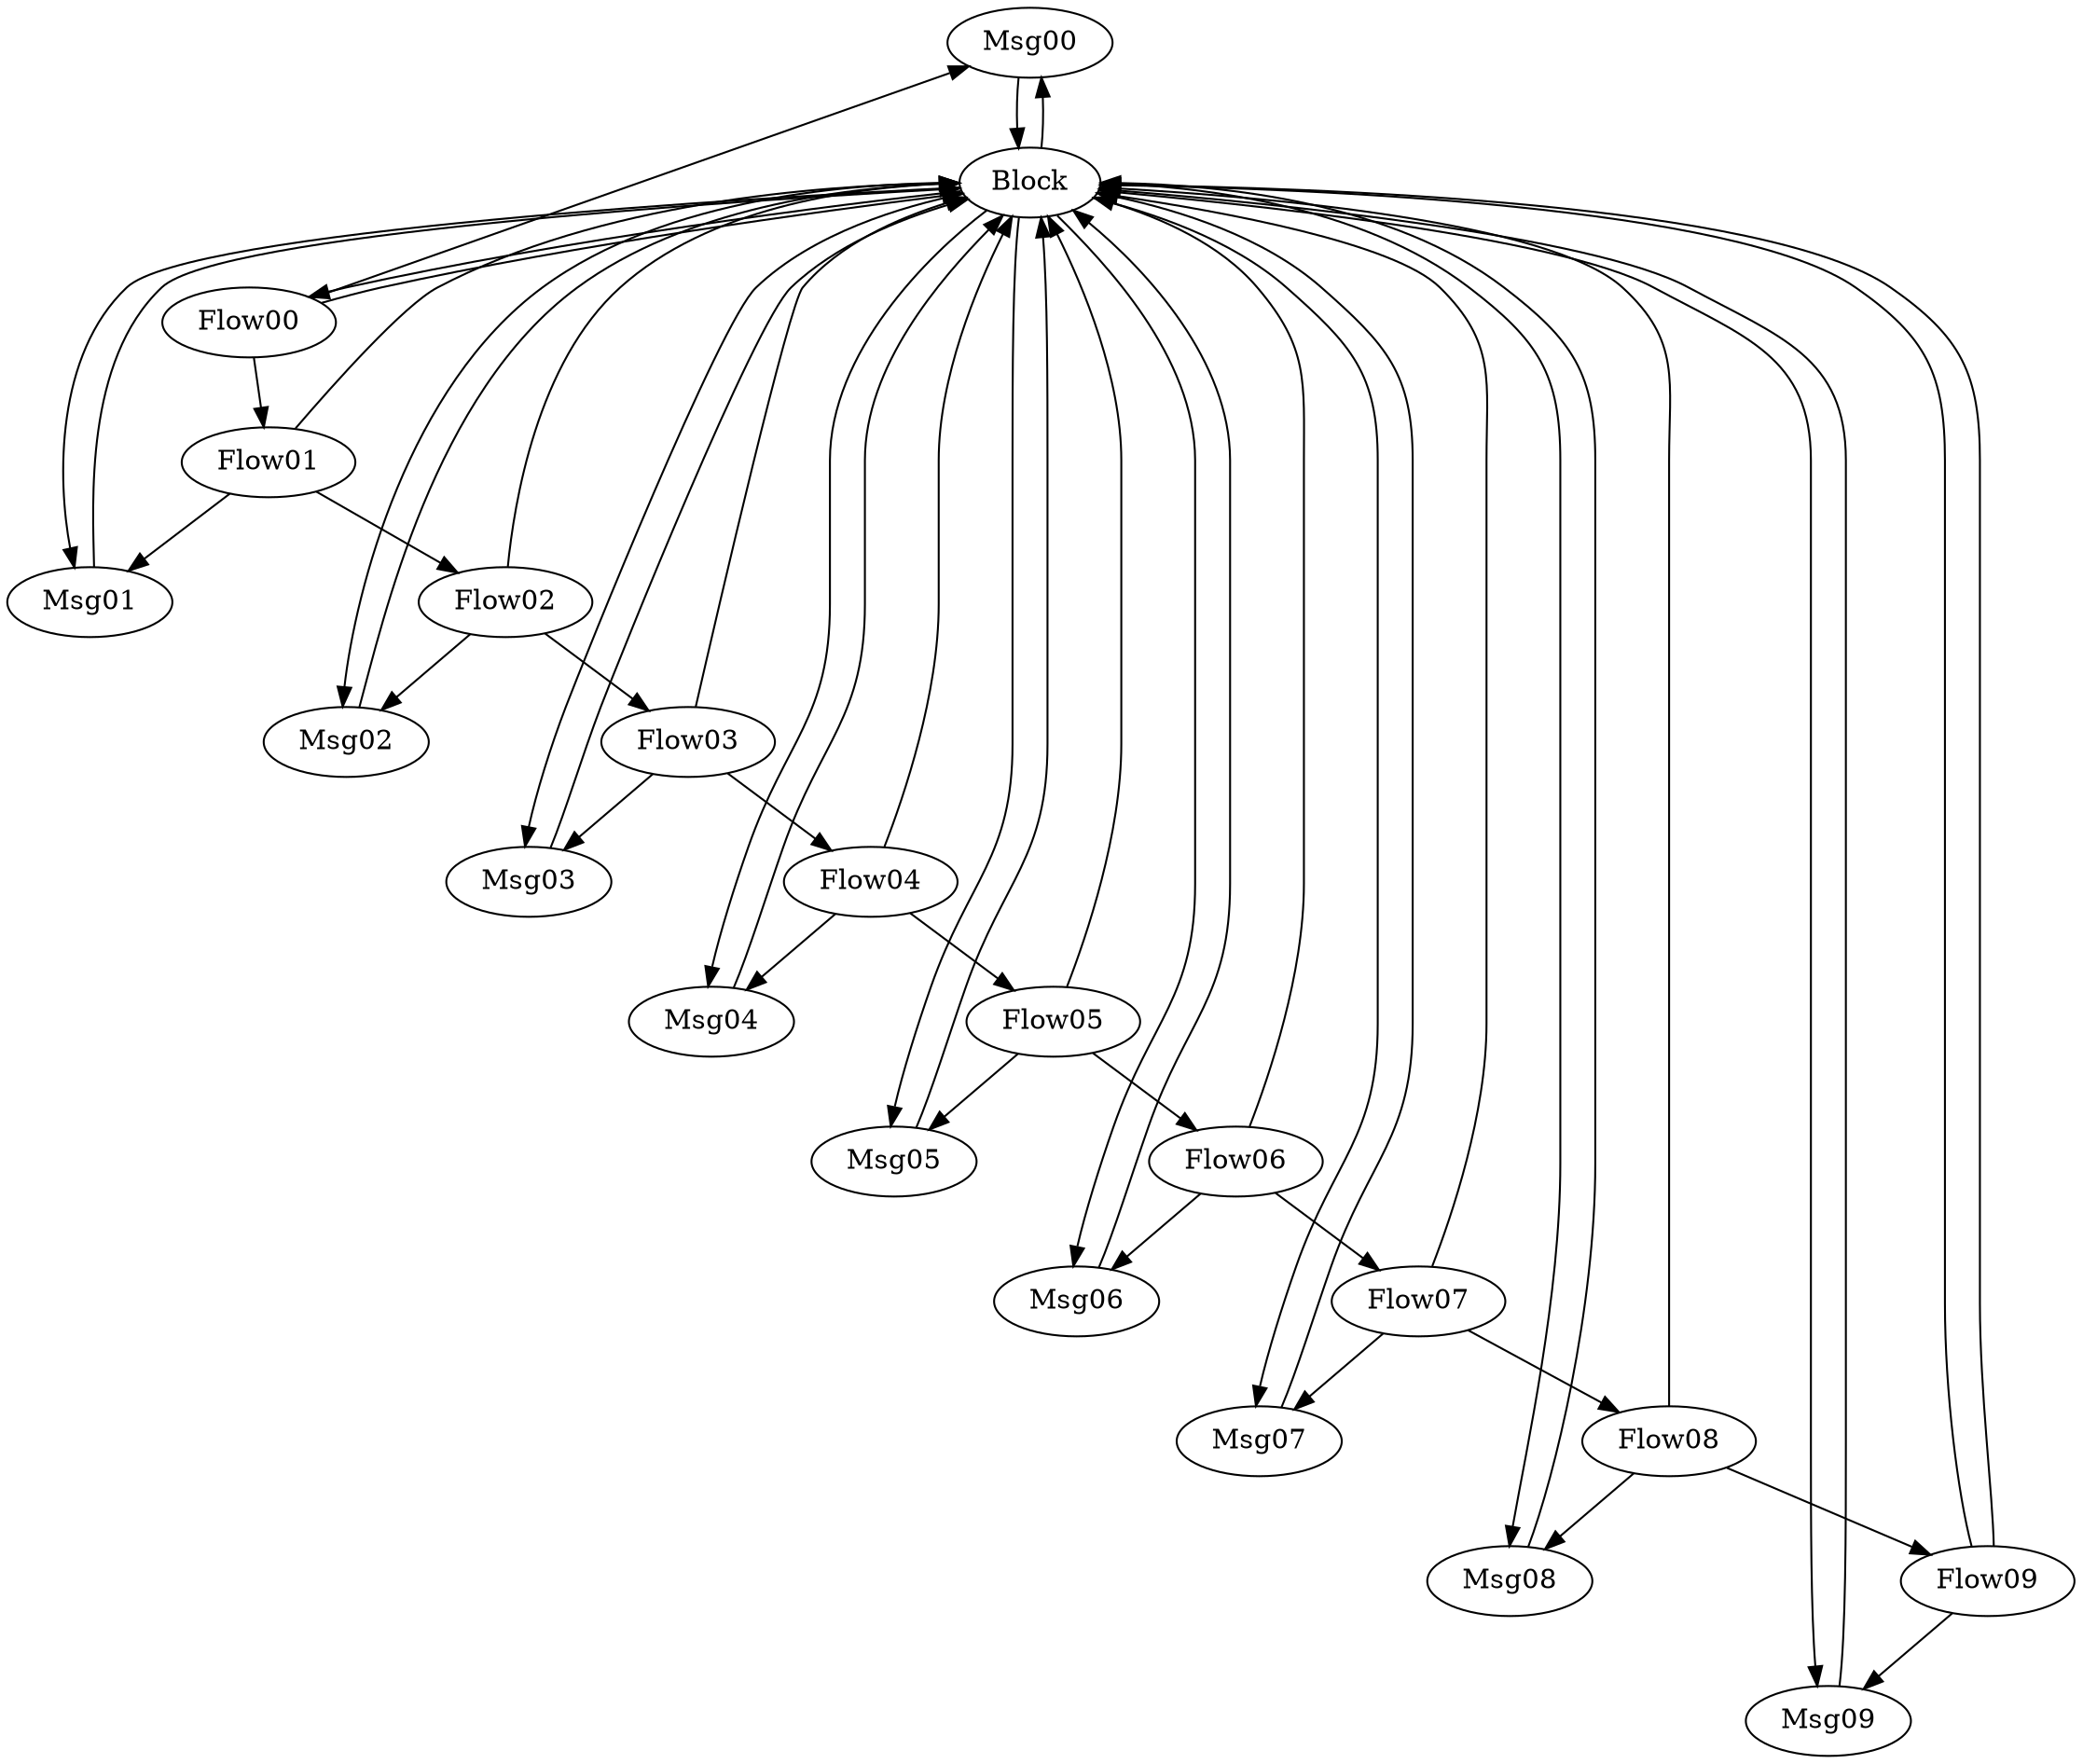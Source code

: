 digraph "altdst-10" {
  node[cpu=0 fid=1 pattern="P-altdst-10" toffs=0 tvalid=0 vabs=0]
  Msg00 [type=tmsg par=0 evtno=10]
  Msg01 [type=tmsg par=1 evtno=11]
  Msg02 [type=tmsg par=2 evtno=12]
  Msg03 [type=tmsg par=3 evtno=13]
  Msg04 [type=tmsg par=4 evtno=14]
  Msg05 [type=tmsg par=5 evtno=15]
  Msg06 [type=tmsg par=6 evtno=16]
  Msg07 [type=tmsg par=7 evtno=17]
  Msg08 [type=tmsg par=8 evtno=18]
  Msg09 [type=tmsg par=9 evtno=19]
  Block [type=block tperiod=10000000 patexit=1 qlo=1 qhi=1 qil=1]
  Flow00 [type=flow prio=0 qty=1 patentry=1]
  Flow01 [type=flow prio=0 qty=1]
  Flow02 [type=flow prio=0 qty=1]
  Flow03 [type=flow prio=0 qty=1]
  Flow04 [type=flow prio=1 qty=1]
  Flow05 [type=flow prio=1 qty=1]
  Flow06 [type=flow prio=1 qty=1]
  Flow07 [type=flow prio=1 qty=1]
  Flow08 [type=flow prio=2 qty=1]
  Flow09 [type=flow prio=2 qty=1]
  Block -> Flow00 -> Flow01 -> Flow02 -> Flow03 -> Flow04 -> Flow05 -> Flow06 -> Flow07 -> Flow08 -> Flow09 -> Block [type=defdst]
  Msg00 -> Block [type=defdst]
  Msg01 -> Block [type=defdst]
  Msg02 -> Block [type=defdst]
  Msg03 -> Block [type=defdst]
  Msg04 -> Block [type=defdst]
  Msg05 -> Block [type=defdst]
  Msg06 -> Block [type=defdst]
  Msg07 -> Block [type=defdst]
  Msg08 -> Block [type=defdst]
  Msg09 -> Block [type=defdst]
  Block -> Msg00 [type=altdst]
  Block -> Msg01 [type=altdst]
  Block -> Msg02 [type=altdst]
  Block -> Msg03 [type=altdst]
  Block -> Msg04 [type=altdst]
  Block -> Msg05 [type=altdst]
  Block -> Msg06 [type=altdst]
  Block -> Msg07 [type=altdst]
  Block -> Msg08 [type=altdst]
  Block -> Msg09 [type=altdst]
  Flow00 -> Msg00 [type=flowdst]
  Flow01 -> Msg01 [type=flowdst]
  Flow02 -> Msg02 [type=flowdst]
  Flow03 -> Msg03 [type=flowdst]
  Flow04 -> Msg04 [type=flowdst]
  Flow05 -> Msg05 [type=flowdst]
  Flow06 -> Msg06 [type=flowdst]
  Flow07 -> Msg07 [type=flowdst]
  Flow08 -> Msg08 [type=flowdst]
  Flow09 -> Msg09 [type=flowdst]
  Flow00 -> Block [type=target]
  Flow01 -> Block [type=target]
  Flow02 -> Block [type=target]
  Flow03 -> Block [type=target]
  Flow04 -> Block [type=target]
  Flow05 -> Block [type=target]
  Flow06 -> Block [type=target]
  Flow07 -> Block [type=target]
  Flow08 -> Block [type=target]
  Flow09 -> Block [type=target]
}
